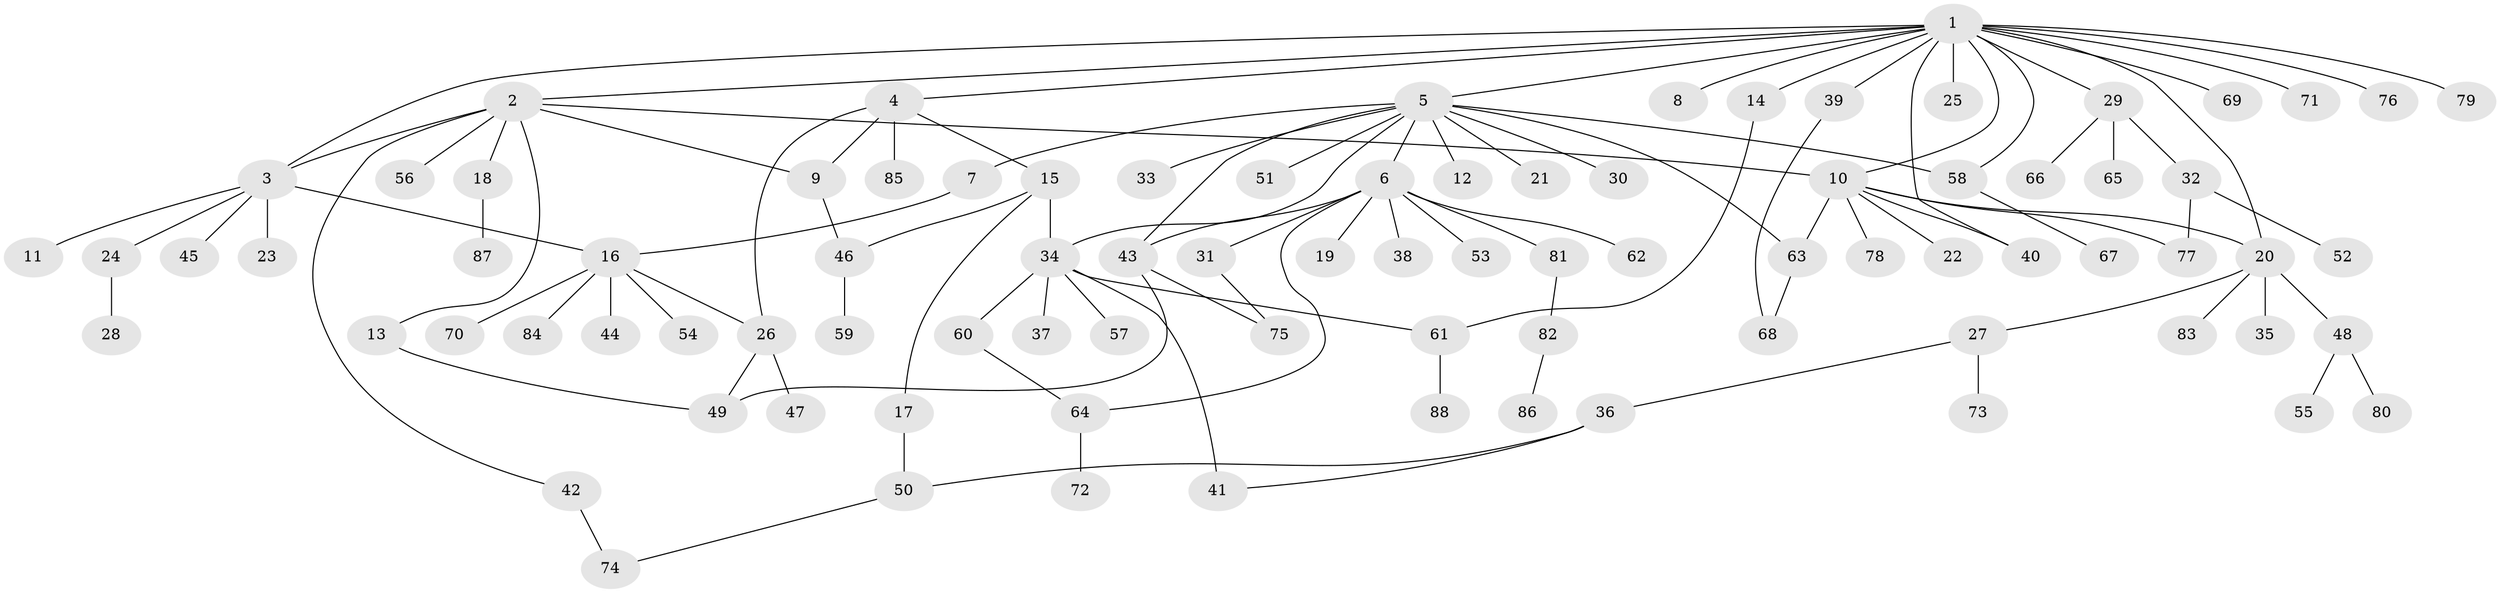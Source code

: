 // Generated by graph-tools (version 1.1) at 2025/14/03/09/25 04:14:33]
// undirected, 88 vertices, 109 edges
graph export_dot {
graph [start="1"]
  node [color=gray90,style=filled];
  1;
  2;
  3;
  4;
  5;
  6;
  7;
  8;
  9;
  10;
  11;
  12;
  13;
  14;
  15;
  16;
  17;
  18;
  19;
  20;
  21;
  22;
  23;
  24;
  25;
  26;
  27;
  28;
  29;
  30;
  31;
  32;
  33;
  34;
  35;
  36;
  37;
  38;
  39;
  40;
  41;
  42;
  43;
  44;
  45;
  46;
  47;
  48;
  49;
  50;
  51;
  52;
  53;
  54;
  55;
  56;
  57;
  58;
  59;
  60;
  61;
  62;
  63;
  64;
  65;
  66;
  67;
  68;
  69;
  70;
  71;
  72;
  73;
  74;
  75;
  76;
  77;
  78;
  79;
  80;
  81;
  82;
  83;
  84;
  85;
  86;
  87;
  88;
  1 -- 2;
  1 -- 3;
  1 -- 4;
  1 -- 5;
  1 -- 8;
  1 -- 10;
  1 -- 14;
  1 -- 20;
  1 -- 25;
  1 -- 29;
  1 -- 39;
  1 -- 40;
  1 -- 58;
  1 -- 69;
  1 -- 71;
  1 -- 76;
  1 -- 79;
  2 -- 3;
  2 -- 9;
  2 -- 10;
  2 -- 13;
  2 -- 18;
  2 -- 42;
  2 -- 56;
  3 -- 11;
  3 -- 16;
  3 -- 23;
  3 -- 24;
  3 -- 45;
  4 -- 9;
  4 -- 15;
  4 -- 26;
  4 -- 85;
  5 -- 6;
  5 -- 7;
  5 -- 12;
  5 -- 21;
  5 -- 30;
  5 -- 33;
  5 -- 34;
  5 -- 43;
  5 -- 51;
  5 -- 58;
  5 -- 63;
  6 -- 19;
  6 -- 31;
  6 -- 38;
  6 -- 43;
  6 -- 53;
  6 -- 62;
  6 -- 64;
  6 -- 81;
  7 -- 16;
  9 -- 46;
  10 -- 20;
  10 -- 22;
  10 -- 40;
  10 -- 63;
  10 -- 77;
  10 -- 78;
  13 -- 49;
  14 -- 61;
  15 -- 17;
  15 -- 34;
  15 -- 46;
  16 -- 26;
  16 -- 44;
  16 -- 54;
  16 -- 70;
  16 -- 84;
  17 -- 50;
  18 -- 87;
  20 -- 27;
  20 -- 35;
  20 -- 48;
  20 -- 83;
  24 -- 28;
  26 -- 47;
  26 -- 49;
  27 -- 36;
  27 -- 73;
  29 -- 32;
  29 -- 65;
  29 -- 66;
  31 -- 75;
  32 -- 52;
  32 -- 77;
  34 -- 37;
  34 -- 41;
  34 -- 57;
  34 -- 60;
  34 -- 61;
  36 -- 41;
  36 -- 50;
  39 -- 68;
  42 -- 74;
  43 -- 49;
  43 -- 75;
  46 -- 59;
  48 -- 55;
  48 -- 80;
  50 -- 74;
  58 -- 67;
  60 -- 64;
  61 -- 88;
  63 -- 68;
  64 -- 72;
  81 -- 82;
  82 -- 86;
}
